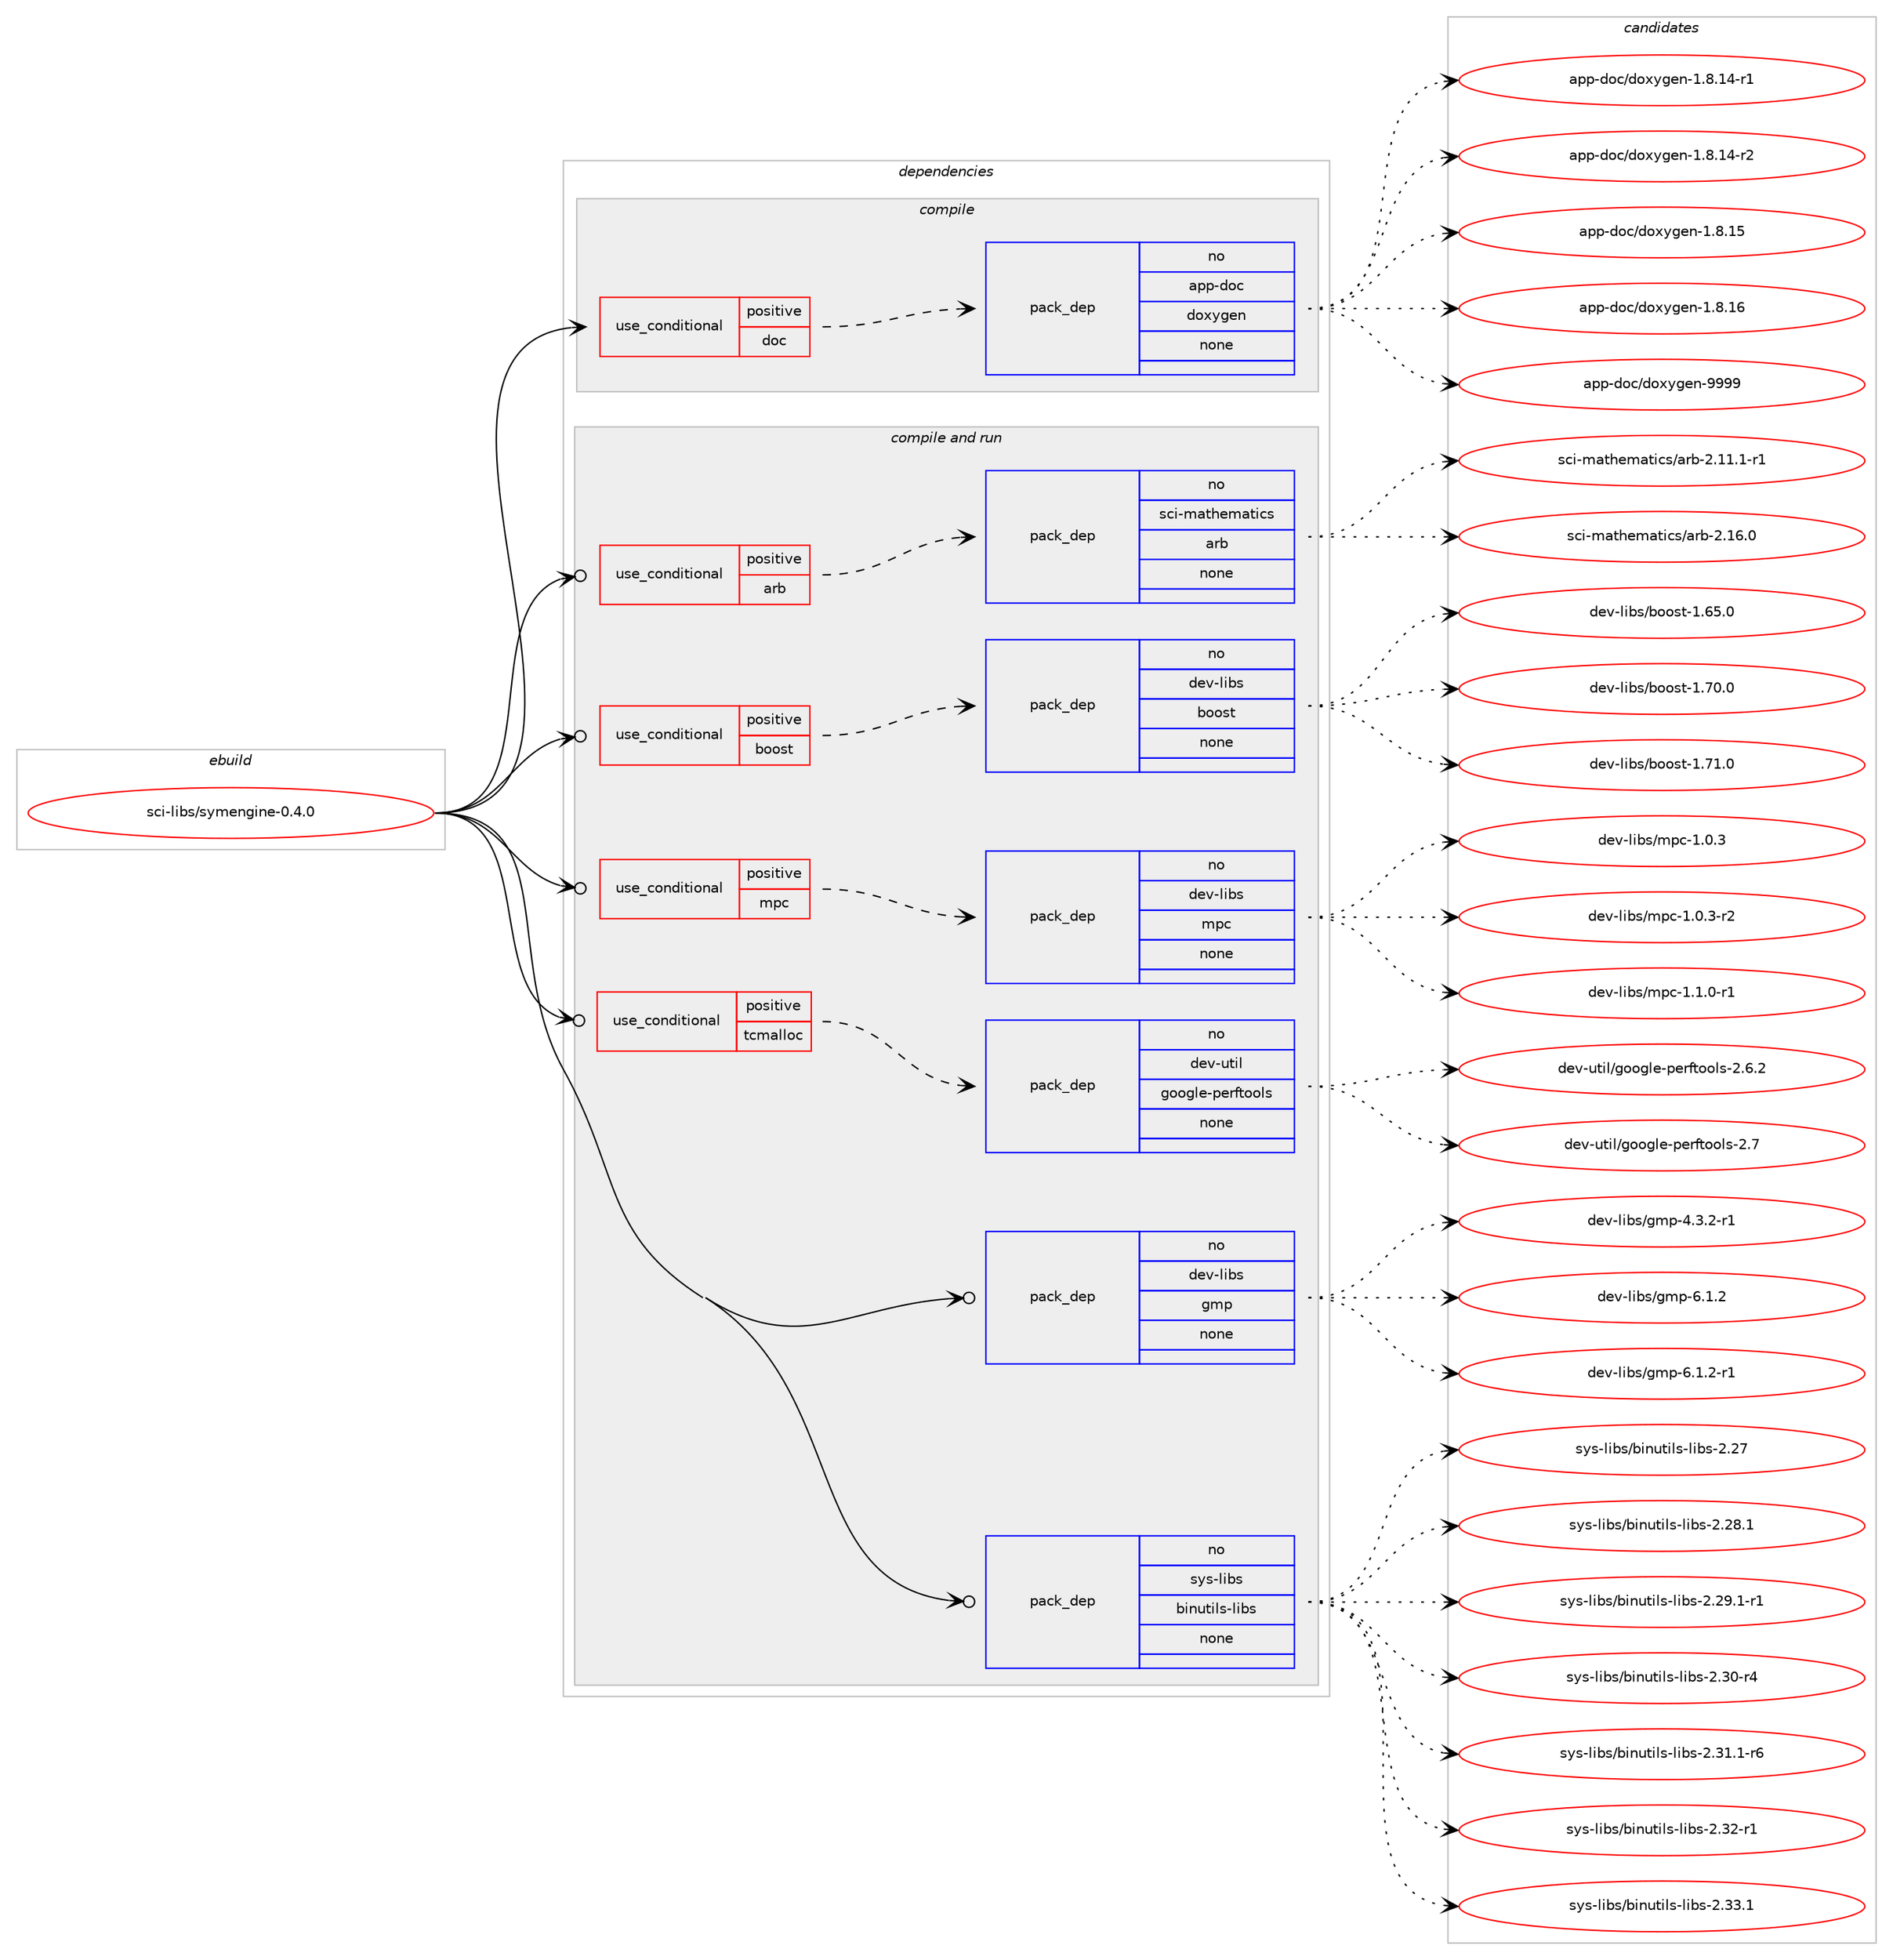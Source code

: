 digraph prolog {

# *************
# Graph options
# *************

newrank=true;
concentrate=true;
compound=true;
graph [rankdir=LR,fontname=Helvetica,fontsize=10,ranksep=1.5];#, ranksep=2.5, nodesep=0.2];
edge  [arrowhead=vee];
node  [fontname=Helvetica,fontsize=10];

# **********
# The ebuild
# **********

subgraph cluster_leftcol {
color=gray;
rank=same;
label=<<i>ebuild</i>>;
id [label="sci-libs/symengine-0.4.0", color=red, width=4, href="../sci-libs/symengine-0.4.0.svg"];
}

# ****************
# The dependencies
# ****************

subgraph cluster_midcol {
color=gray;
label=<<i>dependencies</i>>;
subgraph cluster_compile {
fillcolor="#eeeeee";
style=filled;
label=<<i>compile</i>>;
subgraph cond208817 {
dependency859971 [label=<<TABLE BORDER="0" CELLBORDER="1" CELLSPACING="0" CELLPADDING="4"><TR><TD ROWSPAN="3" CELLPADDING="10">use_conditional</TD></TR><TR><TD>positive</TD></TR><TR><TD>doc</TD></TR></TABLE>>, shape=none, color=red];
subgraph pack635960 {
dependency859972 [label=<<TABLE BORDER="0" CELLBORDER="1" CELLSPACING="0" CELLPADDING="4" WIDTH="220"><TR><TD ROWSPAN="6" CELLPADDING="30">pack_dep</TD></TR><TR><TD WIDTH="110">no</TD></TR><TR><TD>app-doc</TD></TR><TR><TD>doxygen</TD></TR><TR><TD>none</TD></TR><TR><TD></TD></TR></TABLE>>, shape=none, color=blue];
}
dependency859971:e -> dependency859972:w [weight=20,style="dashed",arrowhead="vee"];
}
id:e -> dependency859971:w [weight=20,style="solid",arrowhead="vee"];
}
subgraph cluster_compileandrun {
fillcolor="#eeeeee";
style=filled;
label=<<i>compile and run</i>>;
subgraph cond208818 {
dependency859973 [label=<<TABLE BORDER="0" CELLBORDER="1" CELLSPACING="0" CELLPADDING="4"><TR><TD ROWSPAN="3" CELLPADDING="10">use_conditional</TD></TR><TR><TD>positive</TD></TR><TR><TD>arb</TD></TR></TABLE>>, shape=none, color=red];
subgraph pack635961 {
dependency859974 [label=<<TABLE BORDER="0" CELLBORDER="1" CELLSPACING="0" CELLPADDING="4" WIDTH="220"><TR><TD ROWSPAN="6" CELLPADDING="30">pack_dep</TD></TR><TR><TD WIDTH="110">no</TD></TR><TR><TD>sci-mathematics</TD></TR><TR><TD>arb</TD></TR><TR><TD>none</TD></TR><TR><TD></TD></TR></TABLE>>, shape=none, color=blue];
}
dependency859973:e -> dependency859974:w [weight=20,style="dashed",arrowhead="vee"];
}
id:e -> dependency859973:w [weight=20,style="solid",arrowhead="odotvee"];
subgraph cond208819 {
dependency859975 [label=<<TABLE BORDER="0" CELLBORDER="1" CELLSPACING="0" CELLPADDING="4"><TR><TD ROWSPAN="3" CELLPADDING="10">use_conditional</TD></TR><TR><TD>positive</TD></TR><TR><TD>boost</TD></TR></TABLE>>, shape=none, color=red];
subgraph pack635962 {
dependency859976 [label=<<TABLE BORDER="0" CELLBORDER="1" CELLSPACING="0" CELLPADDING="4" WIDTH="220"><TR><TD ROWSPAN="6" CELLPADDING="30">pack_dep</TD></TR><TR><TD WIDTH="110">no</TD></TR><TR><TD>dev-libs</TD></TR><TR><TD>boost</TD></TR><TR><TD>none</TD></TR><TR><TD></TD></TR></TABLE>>, shape=none, color=blue];
}
dependency859975:e -> dependency859976:w [weight=20,style="dashed",arrowhead="vee"];
}
id:e -> dependency859975:w [weight=20,style="solid",arrowhead="odotvee"];
subgraph cond208820 {
dependency859977 [label=<<TABLE BORDER="0" CELLBORDER="1" CELLSPACING="0" CELLPADDING="4"><TR><TD ROWSPAN="3" CELLPADDING="10">use_conditional</TD></TR><TR><TD>positive</TD></TR><TR><TD>mpc</TD></TR></TABLE>>, shape=none, color=red];
subgraph pack635963 {
dependency859978 [label=<<TABLE BORDER="0" CELLBORDER="1" CELLSPACING="0" CELLPADDING="4" WIDTH="220"><TR><TD ROWSPAN="6" CELLPADDING="30">pack_dep</TD></TR><TR><TD WIDTH="110">no</TD></TR><TR><TD>dev-libs</TD></TR><TR><TD>mpc</TD></TR><TR><TD>none</TD></TR><TR><TD></TD></TR></TABLE>>, shape=none, color=blue];
}
dependency859977:e -> dependency859978:w [weight=20,style="dashed",arrowhead="vee"];
}
id:e -> dependency859977:w [weight=20,style="solid",arrowhead="odotvee"];
subgraph cond208821 {
dependency859979 [label=<<TABLE BORDER="0" CELLBORDER="1" CELLSPACING="0" CELLPADDING="4"><TR><TD ROWSPAN="3" CELLPADDING="10">use_conditional</TD></TR><TR><TD>positive</TD></TR><TR><TD>tcmalloc</TD></TR></TABLE>>, shape=none, color=red];
subgraph pack635964 {
dependency859980 [label=<<TABLE BORDER="0" CELLBORDER="1" CELLSPACING="0" CELLPADDING="4" WIDTH="220"><TR><TD ROWSPAN="6" CELLPADDING="30">pack_dep</TD></TR><TR><TD WIDTH="110">no</TD></TR><TR><TD>dev-util</TD></TR><TR><TD>google-perftools</TD></TR><TR><TD>none</TD></TR><TR><TD></TD></TR></TABLE>>, shape=none, color=blue];
}
dependency859979:e -> dependency859980:w [weight=20,style="dashed",arrowhead="vee"];
}
id:e -> dependency859979:w [weight=20,style="solid",arrowhead="odotvee"];
subgraph pack635965 {
dependency859981 [label=<<TABLE BORDER="0" CELLBORDER="1" CELLSPACING="0" CELLPADDING="4" WIDTH="220"><TR><TD ROWSPAN="6" CELLPADDING="30">pack_dep</TD></TR><TR><TD WIDTH="110">no</TD></TR><TR><TD>dev-libs</TD></TR><TR><TD>gmp</TD></TR><TR><TD>none</TD></TR><TR><TD></TD></TR></TABLE>>, shape=none, color=blue];
}
id:e -> dependency859981:w [weight=20,style="solid",arrowhead="odotvee"];
subgraph pack635966 {
dependency859982 [label=<<TABLE BORDER="0" CELLBORDER="1" CELLSPACING="0" CELLPADDING="4" WIDTH="220"><TR><TD ROWSPAN="6" CELLPADDING="30">pack_dep</TD></TR><TR><TD WIDTH="110">no</TD></TR><TR><TD>sys-libs</TD></TR><TR><TD>binutils-libs</TD></TR><TR><TD>none</TD></TR><TR><TD></TD></TR></TABLE>>, shape=none, color=blue];
}
id:e -> dependency859982:w [weight=20,style="solid",arrowhead="odotvee"];
}
subgraph cluster_run {
fillcolor="#eeeeee";
style=filled;
label=<<i>run</i>>;
}
}

# **************
# The candidates
# **************

subgraph cluster_choices {
rank=same;
color=gray;
label=<<i>candidates</i>>;

subgraph choice635960 {
color=black;
nodesep=1;
choice97112112451001119947100111120121103101110454946564649524511449 [label="app-doc/doxygen-1.8.14-r1", color=red, width=4,href="../app-doc/doxygen-1.8.14-r1.svg"];
choice97112112451001119947100111120121103101110454946564649524511450 [label="app-doc/doxygen-1.8.14-r2", color=red, width=4,href="../app-doc/doxygen-1.8.14-r2.svg"];
choice9711211245100111994710011112012110310111045494656464953 [label="app-doc/doxygen-1.8.15", color=red, width=4,href="../app-doc/doxygen-1.8.15.svg"];
choice9711211245100111994710011112012110310111045494656464954 [label="app-doc/doxygen-1.8.16", color=red, width=4,href="../app-doc/doxygen-1.8.16.svg"];
choice971121124510011199471001111201211031011104557575757 [label="app-doc/doxygen-9999", color=red, width=4,href="../app-doc/doxygen-9999.svg"];
dependency859972:e -> choice97112112451001119947100111120121103101110454946564649524511449:w [style=dotted,weight="100"];
dependency859972:e -> choice97112112451001119947100111120121103101110454946564649524511450:w [style=dotted,weight="100"];
dependency859972:e -> choice9711211245100111994710011112012110310111045494656464953:w [style=dotted,weight="100"];
dependency859972:e -> choice9711211245100111994710011112012110310111045494656464954:w [style=dotted,weight="100"];
dependency859972:e -> choice971121124510011199471001111201211031011104557575757:w [style=dotted,weight="100"];
}
subgraph choice635961 {
color=black;
nodesep=1;
choice1159910545109971161041011099711610599115479711498455046494946494511449 [label="sci-mathematics/arb-2.11.1-r1", color=red, width=4,href="../sci-mathematics/arb-2.11.1-r1.svg"];
choice115991054510997116104101109971161059911547971149845504649544648 [label="sci-mathematics/arb-2.16.0", color=red, width=4,href="../sci-mathematics/arb-2.16.0.svg"];
dependency859974:e -> choice1159910545109971161041011099711610599115479711498455046494946494511449:w [style=dotted,weight="100"];
dependency859974:e -> choice115991054510997116104101109971161059911547971149845504649544648:w [style=dotted,weight="100"];
}
subgraph choice635962 {
color=black;
nodesep=1;
choice1001011184510810598115479811111111511645494654534648 [label="dev-libs/boost-1.65.0", color=red, width=4,href="../dev-libs/boost-1.65.0.svg"];
choice1001011184510810598115479811111111511645494655484648 [label="dev-libs/boost-1.70.0", color=red, width=4,href="../dev-libs/boost-1.70.0.svg"];
choice1001011184510810598115479811111111511645494655494648 [label="dev-libs/boost-1.71.0", color=red, width=4,href="../dev-libs/boost-1.71.0.svg"];
dependency859976:e -> choice1001011184510810598115479811111111511645494654534648:w [style=dotted,weight="100"];
dependency859976:e -> choice1001011184510810598115479811111111511645494655484648:w [style=dotted,weight="100"];
dependency859976:e -> choice1001011184510810598115479811111111511645494655494648:w [style=dotted,weight="100"];
}
subgraph choice635963 {
color=black;
nodesep=1;
choice10010111845108105981154710911299454946484651 [label="dev-libs/mpc-1.0.3", color=red, width=4,href="../dev-libs/mpc-1.0.3.svg"];
choice100101118451081059811547109112994549464846514511450 [label="dev-libs/mpc-1.0.3-r2", color=red, width=4,href="../dev-libs/mpc-1.0.3-r2.svg"];
choice100101118451081059811547109112994549464946484511449 [label="dev-libs/mpc-1.1.0-r1", color=red, width=4,href="../dev-libs/mpc-1.1.0-r1.svg"];
dependency859978:e -> choice10010111845108105981154710911299454946484651:w [style=dotted,weight="100"];
dependency859978:e -> choice100101118451081059811547109112994549464846514511450:w [style=dotted,weight="100"];
dependency859978:e -> choice100101118451081059811547109112994549464946484511449:w [style=dotted,weight="100"];
}
subgraph choice635964 {
color=black;
nodesep=1;
choice100101118451171161051084710311111110310810145112101114102116111111108115455046544650 [label="dev-util/google-perftools-2.6.2", color=red, width=4,href="../dev-util/google-perftools-2.6.2.svg"];
choice10010111845117116105108471031111111031081014511210111410211611111110811545504655 [label="dev-util/google-perftools-2.7", color=red, width=4,href="../dev-util/google-perftools-2.7.svg"];
dependency859980:e -> choice100101118451171161051084710311111110310810145112101114102116111111108115455046544650:w [style=dotted,weight="100"];
dependency859980:e -> choice10010111845117116105108471031111111031081014511210111410211611111110811545504655:w [style=dotted,weight="100"];
}
subgraph choice635965 {
color=black;
nodesep=1;
choice1001011184510810598115471031091124552465146504511449 [label="dev-libs/gmp-4.3.2-r1", color=red, width=4,href="../dev-libs/gmp-4.3.2-r1.svg"];
choice100101118451081059811547103109112455446494650 [label="dev-libs/gmp-6.1.2", color=red, width=4,href="../dev-libs/gmp-6.1.2.svg"];
choice1001011184510810598115471031091124554464946504511449 [label="dev-libs/gmp-6.1.2-r1", color=red, width=4,href="../dev-libs/gmp-6.1.2-r1.svg"];
dependency859981:e -> choice1001011184510810598115471031091124552465146504511449:w [style=dotted,weight="100"];
dependency859981:e -> choice100101118451081059811547103109112455446494650:w [style=dotted,weight="100"];
dependency859981:e -> choice1001011184510810598115471031091124554464946504511449:w [style=dotted,weight="100"];
}
subgraph choice635966 {
color=black;
nodesep=1;
choice1151211154510810598115479810511011711610510811545108105981154550465055 [label="sys-libs/binutils-libs-2.27", color=red, width=4,href="../sys-libs/binutils-libs-2.27.svg"];
choice11512111545108105981154798105110117116105108115451081059811545504650564649 [label="sys-libs/binutils-libs-2.28.1", color=red, width=4,href="../sys-libs/binutils-libs-2.28.1.svg"];
choice115121115451081059811547981051101171161051081154510810598115455046505746494511449 [label="sys-libs/binutils-libs-2.29.1-r1", color=red, width=4,href="../sys-libs/binutils-libs-2.29.1-r1.svg"];
choice11512111545108105981154798105110117116105108115451081059811545504651484511452 [label="sys-libs/binutils-libs-2.30-r4", color=red, width=4,href="../sys-libs/binutils-libs-2.30-r4.svg"];
choice115121115451081059811547981051101171161051081154510810598115455046514946494511454 [label="sys-libs/binutils-libs-2.31.1-r6", color=red, width=4,href="../sys-libs/binutils-libs-2.31.1-r6.svg"];
choice11512111545108105981154798105110117116105108115451081059811545504651504511449 [label="sys-libs/binutils-libs-2.32-r1", color=red, width=4,href="../sys-libs/binutils-libs-2.32-r1.svg"];
choice11512111545108105981154798105110117116105108115451081059811545504651514649 [label="sys-libs/binutils-libs-2.33.1", color=red, width=4,href="../sys-libs/binutils-libs-2.33.1.svg"];
dependency859982:e -> choice1151211154510810598115479810511011711610510811545108105981154550465055:w [style=dotted,weight="100"];
dependency859982:e -> choice11512111545108105981154798105110117116105108115451081059811545504650564649:w [style=dotted,weight="100"];
dependency859982:e -> choice115121115451081059811547981051101171161051081154510810598115455046505746494511449:w [style=dotted,weight="100"];
dependency859982:e -> choice11512111545108105981154798105110117116105108115451081059811545504651484511452:w [style=dotted,weight="100"];
dependency859982:e -> choice115121115451081059811547981051101171161051081154510810598115455046514946494511454:w [style=dotted,weight="100"];
dependency859982:e -> choice11512111545108105981154798105110117116105108115451081059811545504651504511449:w [style=dotted,weight="100"];
dependency859982:e -> choice11512111545108105981154798105110117116105108115451081059811545504651514649:w [style=dotted,weight="100"];
}
}

}
